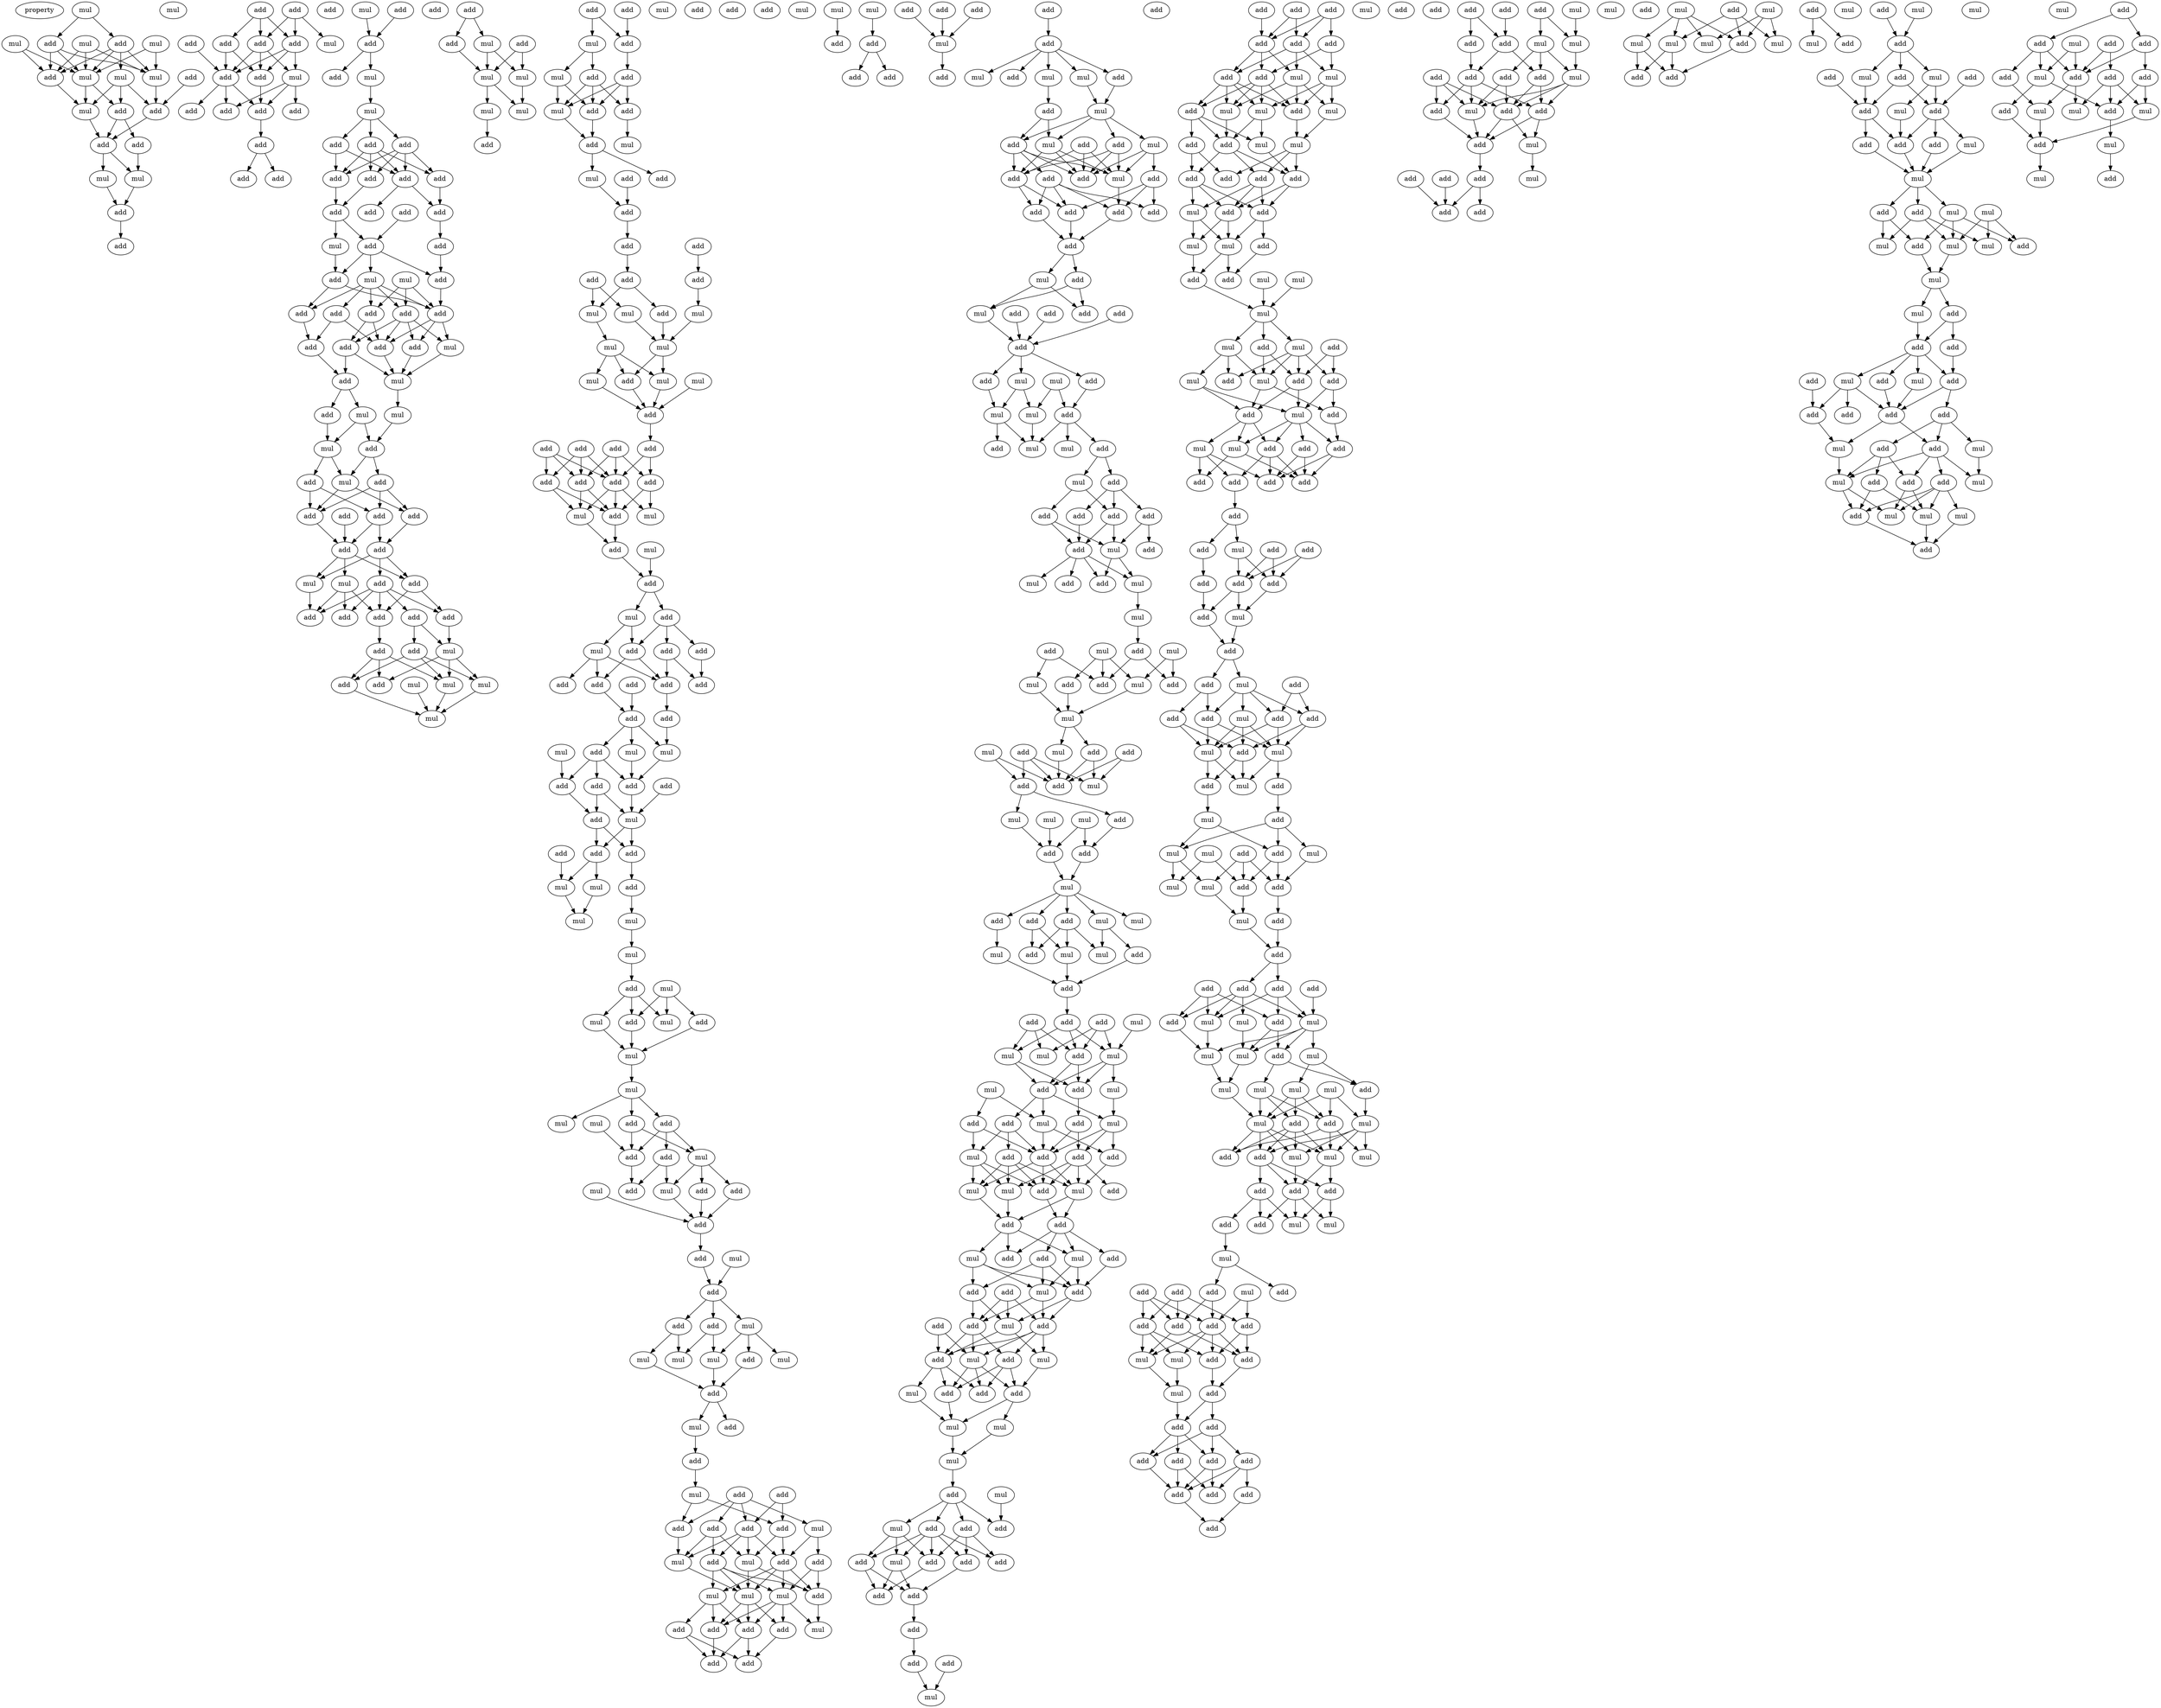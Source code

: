 digraph {
    node [fontcolor=black]
    property [mul=2,lf=1.5]
    0 [ label = mul ];
    1 [ label = mul ];
    2 [ label = add ];
    3 [ label = mul ];
    4 [ label = mul ];
    5 [ label = add ];
    6 [ label = mul ];
    7 [ label = add ];
    8 [ label = add ];
    9 [ label = mul ];
    10 [ label = mul ];
    11 [ label = mul ];
    12 [ label = add ];
    13 [ label = add ];
    14 [ label = add ];
    15 [ label = add ];
    16 [ label = mul ];
    17 [ label = mul ];
    18 [ label = add ];
    19 [ label = add ];
    20 [ label = mul ];
    21 [ label = add ];
    22 [ label = add ];
    23 [ label = add ];
    24 [ label = mul ];
    25 [ label = add ];
    26 [ label = add ];
    27 [ label = add ];
    28 [ label = mul ];
    29 [ label = add ];
    30 [ label = add ];
    31 [ label = add ];
    32 [ label = add ];
    33 [ label = add ];
    34 [ label = add ];
    35 [ label = add ];
    36 [ label = add ];
    37 [ label = mul ];
    38 [ label = add ];
    39 [ label = add ];
    40 [ label = add ];
    41 [ label = add ];
    42 [ label = add ];
    43 [ label = mul ];
    44 [ label = mul ];
    45 [ label = add ];
    46 [ label = add ];
    47 [ label = add ];
    48 [ label = add ];
    49 [ label = add ];
    50 [ label = add ];
    51 [ label = add ];
    52 [ label = add ];
    53 [ label = add ];
    54 [ label = add ];
    55 [ label = add ];
    56 [ label = mul ];
    57 [ label = add ];
    58 [ label = add ];
    59 [ label = mul ];
    60 [ label = add ];
    61 [ label = mul ];
    62 [ label = add ];
    63 [ label = add ];
    64 [ label = add ];
    65 [ label = add ];
    66 [ label = add ];
    67 [ label = add ];
    68 [ label = add ];
    69 [ label = add ];
    70 [ label = mul ];
    71 [ label = add ];
    72 [ label = add ];
    73 [ label = mul ];
    74 [ label = add ];
    75 [ label = mul ];
    76 [ label = add ];
    77 [ label = mul ];
    78 [ label = mul ];
    79 [ label = add ];
    80 [ label = mul ];
    81 [ label = add ];
    82 [ label = add ];
    83 [ label = add ];
    84 [ label = add ];
    85 [ label = add ];
    86 [ label = add ];
    87 [ label = add ];
    88 [ label = add ];
    89 [ label = add ];
    90 [ label = mul ];
    91 [ label = mul ];
    92 [ label = add ];
    93 [ label = add ];
    94 [ label = add ];
    95 [ label = add ];
    96 [ label = add ];
    97 [ label = add ];
    98 [ label = add ];
    99 [ label = add ];
    100 [ label = add ];
    101 [ label = mul ];
    102 [ label = mul ];
    103 [ label = mul ];
    104 [ label = mul ];
    105 [ label = add ];
    106 [ label = add ];
    107 [ label = add ];
    108 [ label = mul ];
    109 [ label = add ];
    110 [ label = add ];
    111 [ label = mul ];
    112 [ label = mul ];
    113 [ label = mul ];
    114 [ label = mul ];
    115 [ label = mul ];
    116 [ label = add ];
    117 [ label = add ];
    118 [ label = add ];
    119 [ label = mul ];
    120 [ label = add ];
    121 [ label = add ];
    122 [ label = mul ];
    123 [ label = add ];
    124 [ label = add ];
    125 [ label = add ];
    126 [ label = mul ];
    127 [ label = mul ];
    128 [ label = add ];
    129 [ label = mul ];
    130 [ label = add ];
    131 [ label = add ];
    132 [ label = add ];
    133 [ label = add ];
    134 [ label = add ];
    135 [ label = add ];
    136 [ label = add ];
    137 [ label = add ];
    138 [ label = mul ];
    139 [ label = mul ];
    140 [ label = add ];
    141 [ label = mul ];
    142 [ label = mul ];
    143 [ label = mul ];
    144 [ label = add ];
    145 [ label = mul ];
    146 [ label = mul ];
    147 [ label = mul ];
    148 [ label = add ];
    149 [ label = add ];
    150 [ label = add ];
    151 [ label = add ];
    152 [ label = add ];
    153 [ label = add ];
    154 [ label = add ];
    155 [ label = add ];
    156 [ label = add ];
    157 [ label = add ];
    158 [ label = mul ];
    159 [ label = mul ];
    160 [ label = add ];
    161 [ label = mul ];
    162 [ label = mul ];
    163 [ label = add ];
    164 [ label = mul ];
    165 [ label = add ];
    166 [ label = add ];
    167 [ label = mul ];
    168 [ label = add ];
    169 [ label = add ];
    170 [ label = add ];
    171 [ label = add ];
    172 [ label = add ];
    173 [ label = add ];
    174 [ label = add ];
    175 [ label = add ];
    176 [ label = add ];
    177 [ label = add ];
    178 [ label = mul ];
    179 [ label = mul ];
    180 [ label = mul ];
    181 [ label = add ];
    182 [ label = add ];
    183 [ label = add ];
    184 [ label = add ];
    185 [ label = add ];
    186 [ label = mul ];
    187 [ label = add ];
    188 [ label = add ];
    189 [ label = add ];
    190 [ label = add ];
    191 [ label = add ];
    192 [ label = mul ];
    193 [ label = mul ];
    194 [ label = mul ];
    195 [ label = mul ];
    196 [ label = mul ];
    197 [ label = add ];
    198 [ label = mul ];
    199 [ label = add ];
    200 [ label = mul ];
    201 [ label = add ];
    202 [ label = add ];
    203 [ label = mul ];
    204 [ label = mul ];
    205 [ label = mul ];
    206 [ label = mul ];
    207 [ label = mul ];
    208 [ label = add ];
    209 [ label = add ];
    210 [ label = mul ];
    211 [ label = add ];
    212 [ label = add ];
    213 [ label = add ];
    214 [ label = add ];
    215 [ label = mul ];
    216 [ label = add ];
    217 [ label = mul ];
    218 [ label = add ];
    219 [ label = add ];
    220 [ label = mul ];
    221 [ label = add ];
    222 [ label = add ];
    223 [ label = add ];
    224 [ label = add ];
    225 [ label = mul ];
    226 [ label = mul ];
    227 [ label = mul ];
    228 [ label = mul ];
    229 [ label = mul ];
    230 [ label = add ];
    231 [ label = add ];
    232 [ label = mul ];
    233 [ label = add ];
    234 [ label = add ];
    235 [ label = add ];
    236 [ label = mul ];
    237 [ label = add ];
    238 [ label = add ];
    239 [ label = add ];
    240 [ label = add ];
    241 [ label = mul ];
    242 [ label = add ];
    243 [ label = add ];
    244 [ label = add ];
    245 [ label = mul ];
    246 [ label = mul ];
    247 [ label = add ];
    248 [ label = add ];
    249 [ label = mul ];
    250 [ label = mul ];
    251 [ label = mul ];
    252 [ label = add ];
    253 [ label = mul ];
    254 [ label = add ];
    255 [ label = add ];
    256 [ label = add ];
    257 [ label = add ];
    258 [ label = add ];
    259 [ label = mul ];
    260 [ label = mul ];
    261 [ label = add ];
    262 [ label = mul ];
    263 [ label = add ];
    264 [ label = add ];
    265 [ label = add ];
    266 [ label = add ];
    267 [ label = add ];
    268 [ label = add ];
    269 [ label = mul ];
    270 [ label = add ];
    271 [ label = add ];
    272 [ label = add ];
    273 [ label = mul ];
    274 [ label = add ];
    275 [ label = mul ];
    276 [ label = mul ];
    277 [ label = add ];
    278 [ label = mul ];
    279 [ label = add ];
    280 [ label = add ];
    281 [ label = mul ];
    282 [ label = add ];
    283 [ label = add ];
    284 [ label = mul ];
    285 [ label = add ];
    286 [ label = add ];
    287 [ label = add ];
    288 [ label = add ];
    289 [ label = mul ];
    290 [ label = add ];
    291 [ label = add ];
    292 [ label = add ];
    293 [ label = add ];
    294 [ label = add ];
    295 [ label = add ];
    296 [ label = mul ];
    297 [ label = add ];
    298 [ label = mul ];
    299 [ label = add ];
    300 [ label = add ];
    301 [ label = add ];
    302 [ label = add ];
    303 [ label = add ];
    304 [ label = add ];
    305 [ label = mul ];
    306 [ label = mul ];
    307 [ label = mul ];
    308 [ label = add ];
    309 [ label = mul ];
    310 [ label = mul ];
    311 [ label = mul ];
    312 [ label = add ];
    313 [ label = add ];
    314 [ label = add ];
    315 [ label = mul ];
    316 [ label = add ];
    317 [ label = add ];
    318 [ label = add ];
    319 [ label = add ];
    320 [ label = add ];
    321 [ label = mul ];
    322 [ label = add ];
    323 [ label = mul ];
    324 [ label = mul ];
    325 [ label = add ];
    326 [ label = add ];
    327 [ label = add ];
    328 [ label = mul ];
    329 [ label = add ];
    330 [ label = add ];
    331 [ label = mul ];
    332 [ label = mul ];
    333 [ label = add ];
    334 [ label = mul ];
    335 [ label = mul ];
    336 [ label = add ];
    337 [ label = add ];
    338 [ label = mul ];
    339 [ label = mul ];
    340 [ label = mul ];
    341 [ label = add ];
    342 [ label = add ];
    343 [ label = add ];
    344 [ label = add ];
    345 [ label = add ];
    346 [ label = mul ];
    347 [ label = add ];
    348 [ label = mul ];
    349 [ label = mul ];
    350 [ label = mul ];
    351 [ label = add ];
    352 [ label = add ];
    353 [ label = mul ];
    354 [ label = add ];
    355 [ label = mul ];
    356 [ label = mul ];
    357 [ label = add ];
    358 [ label = add ];
    359 [ label = add ];
    360 [ label = mul ];
    361 [ label = mul ];
    362 [ label = mul ];
    363 [ label = add ];
    364 [ label = add ];
    365 [ label = add ];
    366 [ label = add ];
    367 [ label = mul ];
    368 [ label = add ];
    369 [ label = add ];
    370 [ label = mul ];
    371 [ label = mul ];
    372 [ label = mul ];
    373 [ label = mul ];
    374 [ label = mul ];
    375 [ label = add ];
    376 [ label = add ];
    377 [ label = add ];
    378 [ label = mul ];
    379 [ label = mul ];
    380 [ label = add ];
    381 [ label = add ];
    382 [ label = add ];
    383 [ label = add ];
    384 [ label = add ];
    385 [ label = add ];
    386 [ label = mul ];
    387 [ label = mul ];
    388 [ label = mul ];
    389 [ label = add ];
    390 [ label = mul ];
    391 [ label = add ];
    392 [ label = add ];
    393 [ label = add ];
    394 [ label = mul ];
    395 [ label = add ];
    396 [ label = add ];
    397 [ label = mul ];
    398 [ label = add ];
    399 [ label = add ];
    400 [ label = add ];
    401 [ label = mul ];
    402 [ label = add ];
    403 [ label = mul ];
    404 [ label = add ];
    405 [ label = add ];
    406 [ label = add ];
    407 [ label = add ];
    408 [ label = mul ];
    409 [ label = mul ];
    410 [ label = add ];
    411 [ label = add ];
    412 [ label = add ];
    413 [ label = mul ];
    414 [ label = add ];
    415 [ label = mul ];
    416 [ label = mul ];
    417 [ label = mul ];
    418 [ label = mul ];
    419 [ label = add ];
    420 [ label = add ];
    421 [ label = mul ];
    422 [ label = add ];
    423 [ label = add ];
    424 [ label = add ];
    425 [ label = mul ];
    426 [ label = add ];
    427 [ label = add ];
    428 [ label = add ];
    429 [ label = add ];
    430 [ label = add ];
    431 [ label = add ];
    432 [ label = add ];
    433 [ label = add ];
    434 [ label = add ];
    435 [ label = mul ];
    436 [ label = add ];
    437 [ label = add ];
    438 [ label = add ];
    439 [ label = add ];
    440 [ label = add ];
    441 [ label = mul ];
    442 [ label = add ];
    443 [ label = mul ];
    444 [ label = add ];
    445 [ label = add ];
    446 [ label = mul ];
    447 [ label = mul ];
    448 [ label = mul ];
    449 [ label = add ];
    450 [ label = add ];
    451 [ label = mul ];
    452 [ label = add ];
    453 [ label = mul ];
    454 [ label = add ];
    455 [ label = add ];
    456 [ label = add ];
    457 [ label = add ];
    458 [ label = mul ];
    459 [ label = add ];
    460 [ label = mul ];
    461 [ label = add ];
    462 [ label = mul ];
    463 [ label = add ];
    464 [ label = mul ];
    465 [ label = mul ];
    466 [ label = add ];
    467 [ label = add ];
    468 [ label = add ];
    469 [ label = mul ];
    470 [ label = mul ];
    471 [ label = mul ];
    472 [ label = add ];
    473 [ label = add ];
    474 [ label = mul ];
    475 [ label = add ];
    476 [ label = add ];
    477 [ label = mul ];
    478 [ label = add ];
    479 [ label = mul ];
    480 [ label = mul ];
    481 [ label = add ];
    482 [ label = add ];
    483 [ label = add ];
    484 [ label = add ];
    485 [ label = mul ];
    486 [ label = add ];
    487 [ label = mul ];
    488 [ label = add ];
    489 [ label = add ];
    490 [ label = add ];
    491 [ label = add ];
    492 [ label = add ];
    493 [ label = add ];
    494 [ label = add ];
    495 [ label = mul ];
    496 [ label = add ];
    497 [ label = add ];
    498 [ label = add ];
    499 [ label = add ];
    500 [ label = add ];
    501 [ label = mul ];
    502 [ label = add ];
    503 [ label = add ];
    504 [ label = add ];
    505 [ label = mul ];
    506 [ label = add ];
    507 [ label = add ];
    508 [ label = add ];
    509 [ label = add ];
    510 [ label = add ];
    511 [ label = mul ];
    512 [ label = mul ];
    513 [ label = mul ];
    514 [ label = add ];
    515 [ label = mul ];
    516 [ label = add ];
    517 [ label = add ];
    518 [ label = add ];
    519 [ label = mul ];
    520 [ label = mul ];
    521 [ label = add ];
    522 [ label = mul ];
    523 [ label = add ];
    524 [ label = mul ];
    525 [ label = mul ];
    526 [ label = mul ];
    527 [ label = add ];
    528 [ label = add ];
    529 [ label = mul ];
    530 [ label = add ];
    531 [ label = add ];
    532 [ label = add ];
    533 [ label = add ];
    534 [ label = add ];
    535 [ label = add ];
    536 [ label = mul ];
    537 [ label = add ];
    538 [ label = add ];
    539 [ label = mul ];
    540 [ label = mul ];
    541 [ label = add ];
    542 [ label = mul ];
    543 [ label = mul ];
    544 [ label = mul ];
    545 [ label = mul ];
    546 [ label = mul ];
    547 [ label = add ];
    548 [ label = mul ];
    549 [ label = mul ];
    550 [ label = add ];
    551 [ label = add ];
    552 [ label = mul ];
    553 [ label = mul ];
    554 [ label = mul ];
    555 [ label = add ];
    556 [ label = add ];
    557 [ label = mul ];
    558 [ label = mul ];
    559 [ label = add ];
    560 [ label = add ];
    561 [ label = add ];
    562 [ label = mul ];
    563 [ label = add ];
    564 [ label = mul ];
    565 [ label = add ];
    566 [ label = mul ];
    567 [ label = add ];
    568 [ label = add ];
    569 [ label = add ];
    570 [ label = add ];
    571 [ label = mul ];
    572 [ label = add ];
    573 [ label = add ];
    574 [ label = add ];
    575 [ label = add ];
    576 [ label = add ];
    577 [ label = add ];
    578 [ label = mul ];
    579 [ label = mul ];
    580 [ label = add ];
    581 [ label = mul ];
    582 [ label = add ];
    583 [ label = add ];
    584 [ label = add ];
    585 [ label = add ];
    586 [ label = add ];
    587 [ label = add ];
    588 [ label = add ];
    589 [ label = add ];
    590 [ label = add ];
    591 [ label = add ];
    592 [ label = add ];
    593 [ label = mul ];
    594 [ label = add ];
    595 [ label = add ];
    596 [ label = mul ];
    597 [ label = mul ];
    598 [ label = mul ];
    599 [ label = add ];
    600 [ label = add ];
    601 [ label = add ];
    602 [ label = add ];
    603 [ label = mul ];
    604 [ label = add ];
    605 [ label = add ];
    606 [ label = add ];
    607 [ label = mul ];
    608 [ label = add ];
    609 [ label = add ];
    610 [ label = add ];
    611 [ label = mul ];
    612 [ label = mul ];
    613 [ label = add ];
    614 [ label = add ];
    615 [ label = add ];
    616 [ label = add ];
    617 [ label = add ];
    618 [ label = add ];
    619 [ label = mul ];
    620 [ label = mul ];
    621 [ label = add ];
    622 [ label = mul ];
    623 [ label = add ];
    624 [ label = mul ];
    625 [ label = mul ];
    626 [ label = mul ];
    627 [ label = add ];
    628 [ label = add ];
    629 [ label = add ];
    630 [ label = mul ];
    631 [ label = add ];
    632 [ label = mul ];
    633 [ label = add ];
    634 [ label = mul ];
    635 [ label = add ];
    636 [ label = mul ];
    637 [ label = mul ];
    638 [ label = add ];
    639 [ label = add ];
    640 [ label = add ];
    641 [ label = add ];
    642 [ label = mul ];
    643 [ label = add ];
    644 [ label = add ];
    645 [ label = add ];
    646 [ label = add ];
    647 [ label = mul ];
    648 [ label = mul ];
    649 [ label = mul ];
    650 [ label = add ];
    651 [ label = mul ];
    652 [ label = add ];
    653 [ label = mul ];
    654 [ label = add ];
    655 [ label = mul ];
    656 [ label = mul ];
    657 [ label = add ];
    658 [ label = mul ];
    659 [ label = mul ];
    660 [ label = add ];
    661 [ label = add ];
    662 [ label = add ];
    663 [ label = add ];
    664 [ label = mul ];
    665 [ label = add ];
    666 [ label = add ];
    667 [ label = mul ];
    668 [ label = add ];
    669 [ label = add ];
    670 [ label = add ];
    671 [ label = add ];
    672 [ label = mul ];
    673 [ label = add ];
    674 [ label = mul ];
    675 [ label = add ];
    676 [ label = mul ];
    677 [ label = add ];
    678 [ label = add ];
    679 [ label = mul ];
    680 [ label = add ];
    681 [ label = mul ];
    682 [ label = add ];
    683 [ label = mul ];
    684 [ label = mul ];
    685 [ label = add ];
    686 [ label = mul ];
    687 [ label = mul ];
    688 [ label = add ];
    689 [ label = mul ];
    690 [ label = add ];
    691 [ label = add ];
    692 [ label = add ];
    693 [ label = add ];
    694 [ label = add ];
    695 [ label = add ];
    696 [ label = add ];
    697 [ label = mul ];
    698 [ label = mul ];
    699 [ label = add ];
    700 [ label = mul ];
    701 [ label = mul ];
    702 [ label = add ];
    703 [ label = mul ];
    704 [ label = add ];
    705 [ label = mul ];
    706 [ label = add ];
    0 -> 2 [ name = 0 ];
    0 -> 5 [ name = 1 ];
    1 -> 8 [ name = 2 ];
    1 -> 10 [ name = 3 ];
    2 -> 6 [ name = 4 ];
    2 -> 8 [ name = 5 ];
    2 -> 9 [ name = 6 ];
    2 -> 10 [ name = 7 ];
    3 -> 6 [ name = 8 ];
    3 -> 8 [ name = 9 ];
    3 -> 10 [ name = 10 ];
    4 -> 6 [ name = 11 ];
    4 -> 10 [ name = 12 ];
    5 -> 6 [ name = 13 ];
    5 -> 8 [ name = 14 ];
    5 -> 10 [ name = 15 ];
    6 -> 12 [ name = 16 ];
    7 -> 12 [ name = 17 ];
    8 -> 11 [ name = 18 ];
    9 -> 11 [ name = 19 ];
    9 -> 12 [ name = 20 ];
    9 -> 13 [ name = 21 ];
    10 -> 11 [ name = 22 ];
    10 -> 13 [ name = 23 ];
    11 -> 15 [ name = 24 ];
    12 -> 15 [ name = 25 ];
    13 -> 14 [ name = 26 ];
    13 -> 15 [ name = 27 ];
    14 -> 17 [ name = 28 ];
    15 -> 16 [ name = 29 ];
    15 -> 17 [ name = 30 ];
    16 -> 18 [ name = 31 ];
    17 -> 18 [ name = 32 ];
    18 -> 19 [ name = 33 ];
    21 -> 25 [ name = 34 ];
    21 -> 26 [ name = 35 ];
    21 -> 27 [ name = 36 ];
    22 -> 24 [ name = 37 ];
    22 -> 25 [ name = 38 ];
    22 -> 27 [ name = 39 ];
    23 -> 29 [ name = 40 ];
    25 -> 28 [ name = 41 ];
    25 -> 29 [ name = 42 ];
    25 -> 30 [ name = 43 ];
    26 -> 29 [ name = 44 ];
    26 -> 30 [ name = 45 ];
    27 -> 28 [ name = 46 ];
    27 -> 29 [ name = 47 ];
    27 -> 30 [ name = 48 ];
    28 -> 31 [ name = 49 ];
    28 -> 32 [ name = 50 ];
    28 -> 33 [ name = 51 ];
    29 -> 31 [ name = 52 ];
    29 -> 33 [ name = 53 ];
    29 -> 35 [ name = 54 ];
    30 -> 33 [ name = 55 ];
    33 -> 36 [ name = 56 ];
    36 -> 38 [ name = 57 ];
    36 -> 40 [ name = 58 ];
    37 -> 41 [ name = 59 ];
    39 -> 41 [ name = 60 ];
    41 -> 42 [ name = 61 ];
    41 -> 43 [ name = 62 ];
    43 -> 44 [ name = 63 ];
    44 -> 45 [ name = 64 ];
    44 -> 46 [ name = 65 ];
    44 -> 47 [ name = 66 ];
    45 -> 48 [ name = 67 ];
    45 -> 50 [ name = 68 ];
    46 -> 48 [ name = 69 ];
    46 -> 49 [ name = 70 ];
    46 -> 50 [ name = 71 ];
    46 -> 51 [ name = 72 ];
    47 -> 48 [ name = 73 ];
    47 -> 49 [ name = 74 ];
    47 -> 50 [ name = 75 ];
    47 -> 51 [ name = 76 ];
    48 -> 53 [ name = 77 ];
    49 -> 54 [ name = 78 ];
    50 -> 54 [ name = 79 ];
    50 -> 55 [ name = 80 ];
    51 -> 53 [ name = 81 ];
    52 -> 58 [ name = 82 ];
    53 -> 56 [ name = 83 ];
    53 -> 58 [ name = 84 ];
    54 -> 57 [ name = 85 ];
    56 -> 62 [ name = 86 ];
    57 -> 60 [ name = 87 ];
    58 -> 60 [ name = 88 ];
    58 -> 61 [ name = 89 ];
    58 -> 62 [ name = 90 ];
    59 -> 63 [ name = 91 ];
    59 -> 65 [ name = 92 ];
    59 -> 66 [ name = 93 ];
    60 -> 65 [ name = 94 ];
    61 -> 63 [ name = 95 ];
    61 -> 64 [ name = 96 ];
    61 -> 65 [ name = 97 ];
    61 -> 66 [ name = 98 ];
    61 -> 67 [ name = 99 ];
    62 -> 64 [ name = 100 ];
    62 -> 65 [ name = 101 ];
    63 -> 68 [ name = 102 ];
    63 -> 70 [ name = 103 ];
    63 -> 71 [ name = 104 ];
    63 -> 72 [ name = 105 ];
    64 -> 69 [ name = 106 ];
    65 -> 68 [ name = 107 ];
    65 -> 70 [ name = 108 ];
    65 -> 71 [ name = 109 ];
    66 -> 71 [ name = 110 ];
    66 -> 72 [ name = 111 ];
    67 -> 69 [ name = 112 ];
    67 -> 71 [ name = 113 ];
    68 -> 73 [ name = 114 ];
    69 -> 74 [ name = 115 ];
    70 -> 73 [ name = 116 ];
    71 -> 73 [ name = 117 ];
    72 -> 73 [ name = 118 ];
    72 -> 74 [ name = 119 ];
    73 -> 77 [ name = 120 ];
    74 -> 75 [ name = 121 ];
    74 -> 76 [ name = 122 ];
    75 -> 78 [ name = 123 ];
    75 -> 79 [ name = 124 ];
    76 -> 78 [ name = 125 ];
    77 -> 79 [ name = 126 ];
    78 -> 80 [ name = 127 ];
    78 -> 81 [ name = 128 ];
    79 -> 80 [ name = 129 ];
    79 -> 82 [ name = 130 ];
    80 -> 83 [ name = 131 ];
    80 -> 87 [ name = 132 ];
    81 -> 86 [ name = 133 ];
    81 -> 87 [ name = 134 ];
    82 -> 83 [ name = 135 ];
    82 -> 86 [ name = 136 ];
    82 -> 87 [ name = 137 ];
    83 -> 89 [ name = 138 ];
    84 -> 88 [ name = 139 ];
    86 -> 88 [ name = 140 ];
    86 -> 89 [ name = 141 ];
    87 -> 88 [ name = 142 ];
    88 -> 90 [ name = 143 ];
    88 -> 91 [ name = 144 ];
    88 -> 93 [ name = 145 ];
    89 -> 91 [ name = 146 ];
    89 -> 92 [ name = 147 ];
    89 -> 93 [ name = 148 ];
    90 -> 94 [ name = 149 ];
    90 -> 95 [ name = 150 ];
    90 -> 98 [ name = 151 ];
    91 -> 95 [ name = 152 ];
    92 -> 94 [ name = 153 ];
    92 -> 95 [ name = 154 ];
    92 -> 96 [ name = 155 ];
    92 -> 97 [ name = 156 ];
    92 -> 98 [ name = 157 ];
    93 -> 94 [ name = 158 ];
    93 -> 96 [ name = 159 ];
    94 -> 100 [ name = 160 ];
    96 -> 101 [ name = 161 ];
    97 -> 99 [ name = 162 ];
    97 -> 101 [ name = 163 ];
    99 -> 103 [ name = 164 ];
    99 -> 104 [ name = 165 ];
    99 -> 106 [ name = 166 ];
    100 -> 104 [ name = 167 ];
    100 -> 105 [ name = 168 ];
    100 -> 106 [ name = 169 ];
    101 -> 103 [ name = 170 ];
    101 -> 104 [ name = 171 ];
    101 -> 105 [ name = 172 ];
    102 -> 108 [ name = 173 ];
    103 -> 108 [ name = 174 ];
    104 -> 108 [ name = 175 ];
    106 -> 108 [ name = 176 ];
    107 -> 110 [ name = 177 ];
    107 -> 111 [ name = 178 ];
    109 -> 112 [ name = 179 ];
    109 -> 113 [ name = 180 ];
    110 -> 112 [ name = 181 ];
    111 -> 112 [ name = 182 ];
    111 -> 113 [ name = 183 ];
    112 -> 114 [ name = 184 ];
    112 -> 115 [ name = 185 ];
    113 -> 115 [ name = 186 ];
    114 -> 116 [ name = 187 ];
    117 -> 120 [ name = 188 ];
    118 -> 119 [ name = 189 ];
    118 -> 120 [ name = 190 ];
    119 -> 121 [ name = 191 ];
    119 -> 122 [ name = 192 ];
    120 -> 123 [ name = 193 ];
    121 -> 124 [ name = 194 ];
    121 -> 125 [ name = 195 ];
    121 -> 126 [ name = 196 ];
    122 -> 124 [ name = 197 ];
    122 -> 126 [ name = 198 ];
    123 -> 124 [ name = 199 ];
    123 -> 125 [ name = 200 ];
    123 -> 126 [ name = 201 ];
    124 -> 128 [ name = 202 ];
    125 -> 127 [ name = 203 ];
    126 -> 128 [ name = 204 ];
    128 -> 129 [ name = 205 ];
    128 -> 131 [ name = 206 ];
    129 -> 132 [ name = 207 ];
    130 -> 132 [ name = 208 ];
    132 -> 134 [ name = 209 ];
    133 -> 136 [ name = 210 ];
    134 -> 137 [ name = 211 ];
    135 -> 138 [ name = 212 ];
    135 -> 141 [ name = 213 ];
    136 -> 139 [ name = 214 ];
    137 -> 138 [ name = 215 ];
    137 -> 140 [ name = 216 ];
    138 -> 142 [ name = 217 ];
    139 -> 143 [ name = 218 ];
    140 -> 143 [ name = 219 ];
    141 -> 143 [ name = 220 ];
    142 -> 144 [ name = 221 ];
    142 -> 145 [ name = 222 ];
    142 -> 146 [ name = 223 ];
    143 -> 144 [ name = 224 ];
    143 -> 145 [ name = 225 ];
    144 -> 148 [ name = 226 ];
    145 -> 148 [ name = 227 ];
    146 -> 148 [ name = 228 ];
    147 -> 148 [ name = 229 ];
    148 -> 152 [ name = 230 ];
    149 -> 153 [ name = 231 ];
    149 -> 155 [ name = 232 ];
    149 -> 156 [ name = 233 ];
    150 -> 153 [ name = 234 ];
    150 -> 155 [ name = 235 ];
    150 -> 156 [ name = 236 ];
    151 -> 153 [ name = 237 ];
    151 -> 154 [ name = 238 ];
    151 -> 156 [ name = 239 ];
    152 -> 153 [ name = 240 ];
    152 -> 154 [ name = 241 ];
    153 -> 157 [ name = 242 ];
    153 -> 158 [ name = 243 ];
    153 -> 159 [ name = 244 ];
    154 -> 157 [ name = 245 ];
    154 -> 159 [ name = 246 ];
    155 -> 157 [ name = 247 ];
    155 -> 158 [ name = 248 ];
    156 -> 157 [ name = 249 ];
    156 -> 158 [ name = 250 ];
    157 -> 160 [ name = 251 ];
    158 -> 160 [ name = 252 ];
    160 -> 163 [ name = 253 ];
    161 -> 163 [ name = 254 ];
    163 -> 164 [ name = 255 ];
    163 -> 165 [ name = 256 ];
    164 -> 167 [ name = 257 ];
    164 -> 168 [ name = 258 ];
    165 -> 166 [ name = 259 ];
    165 -> 168 [ name = 260 ];
    165 -> 169 [ name = 261 ];
    166 -> 171 [ name = 262 ];
    167 -> 170 [ name = 263 ];
    167 -> 173 [ name = 264 ];
    167 -> 174 [ name = 265 ];
    168 -> 170 [ name = 266 ];
    168 -> 173 [ name = 267 ];
    169 -> 170 [ name = 268 ];
    169 -> 171 [ name = 269 ];
    170 -> 175 [ name = 270 ];
    172 -> 176 [ name = 271 ];
    173 -> 176 [ name = 272 ];
    175 -> 180 [ name = 273 ];
    176 -> 177 [ name = 274 ];
    176 -> 179 [ name = 275 ];
    176 -> 180 [ name = 276 ];
    177 -> 181 [ name = 277 ];
    177 -> 182 [ name = 278 ];
    177 -> 183 [ name = 279 ];
    178 -> 182 [ name = 280 ];
    179 -> 183 [ name = 281 ];
    180 -> 183 [ name = 282 ];
    181 -> 185 [ name = 283 ];
    181 -> 186 [ name = 284 ];
    182 -> 185 [ name = 285 ];
    183 -> 186 [ name = 286 ];
    184 -> 186 [ name = 287 ];
    185 -> 188 [ name = 288 ];
    185 -> 190 [ name = 289 ];
    186 -> 188 [ name = 290 ];
    186 -> 190 [ name = 291 ];
    187 -> 192 [ name = 292 ];
    188 -> 191 [ name = 293 ];
    190 -> 192 [ name = 294 ];
    190 -> 193 [ name = 295 ];
    191 -> 194 [ name = 296 ];
    192 -> 195 [ name = 297 ];
    193 -> 195 [ name = 298 ];
    194 -> 196 [ name = 299 ];
    196 -> 197 [ name = 300 ];
    197 -> 200 [ name = 301 ];
    197 -> 201 [ name = 302 ];
    197 -> 203 [ name = 303 ];
    198 -> 199 [ name = 304 ];
    198 -> 200 [ name = 305 ];
    198 -> 201 [ name = 306 ];
    199 -> 204 [ name = 307 ];
    201 -> 204 [ name = 308 ];
    203 -> 204 [ name = 309 ];
    204 -> 205 [ name = 310 ];
    205 -> 206 [ name = 311 ];
    205 -> 208 [ name = 312 ];
    205 -> 209 [ name = 313 ];
    207 -> 211 [ name = 314 ];
    208 -> 210 [ name = 315 ];
    208 -> 211 [ name = 316 ];
    209 -> 210 [ name = 317 ];
    209 -> 211 [ name = 318 ];
    209 -> 212 [ name = 319 ];
    210 -> 213 [ name = 320 ];
    210 -> 215 [ name = 321 ];
    210 -> 216 [ name = 322 ];
    211 -> 214 [ name = 323 ];
    212 -> 214 [ name = 324 ];
    212 -> 215 [ name = 325 ];
    213 -> 218 [ name = 326 ];
    215 -> 218 [ name = 327 ];
    216 -> 218 [ name = 328 ];
    217 -> 218 [ name = 329 ];
    218 -> 219 [ name = 330 ];
    219 -> 222 [ name = 331 ];
    220 -> 222 [ name = 332 ];
    222 -> 223 [ name = 333 ];
    222 -> 224 [ name = 334 ];
    222 -> 225 [ name = 335 ];
    223 -> 227 [ name = 336 ];
    223 -> 229 [ name = 337 ];
    224 -> 228 [ name = 338 ];
    224 -> 229 [ name = 339 ];
    225 -> 226 [ name = 340 ];
    225 -> 227 [ name = 341 ];
    225 -> 230 [ name = 342 ];
    227 -> 231 [ name = 343 ];
    228 -> 231 [ name = 344 ];
    230 -> 231 [ name = 345 ];
    231 -> 232 [ name = 346 ];
    231 -> 233 [ name = 347 ];
    232 -> 234 [ name = 348 ];
    234 -> 236 [ name = 349 ];
    235 -> 238 [ name = 350 ];
    235 -> 239 [ name = 351 ];
    235 -> 240 [ name = 352 ];
    235 -> 241 [ name = 353 ];
    236 -> 240 [ name = 354 ];
    236 -> 242 [ name = 355 ];
    237 -> 238 [ name = 356 ];
    237 -> 242 [ name = 357 ];
    238 -> 243 [ name = 358 ];
    238 -> 245 [ name = 359 ];
    238 -> 246 [ name = 360 ];
    238 -> 247 [ name = 361 ];
    239 -> 243 [ name = 362 ];
    239 -> 245 [ name = 363 ];
    239 -> 246 [ name = 364 ];
    240 -> 246 [ name = 365 ];
    241 -> 244 [ name = 366 ];
    241 -> 247 [ name = 367 ];
    242 -> 245 [ name = 368 ];
    242 -> 247 [ name = 369 ];
    243 -> 248 [ name = 370 ];
    243 -> 249 [ name = 371 ];
    243 -> 250 [ name = 372 ];
    243 -> 251 [ name = 373 ];
    244 -> 248 [ name = 374 ];
    244 -> 250 [ name = 375 ];
    245 -> 248 [ name = 376 ];
    245 -> 251 [ name = 377 ];
    246 -> 251 [ name = 378 ];
    247 -> 248 [ name = 379 ];
    247 -> 249 [ name = 380 ];
    247 -> 250 [ name = 381 ];
    247 -> 251 [ name = 382 ];
    248 -> 253 [ name = 383 ];
    249 -> 252 [ name = 384 ];
    249 -> 254 [ name = 385 ];
    249 -> 256 [ name = 386 ];
    250 -> 252 [ name = 387 ];
    250 -> 253 [ name = 388 ];
    250 -> 255 [ name = 389 ];
    250 -> 256 [ name = 390 ];
    251 -> 252 [ name = 391 ];
    251 -> 255 [ name = 392 ];
    251 -> 256 [ name = 393 ];
    252 -> 257 [ name = 394 ];
    252 -> 258 [ name = 395 ];
    254 -> 257 [ name = 396 ];
    254 -> 258 [ name = 397 ];
    255 -> 257 [ name = 398 ];
    256 -> 258 [ name = 399 ];
    260 -> 261 [ name = 400 ];
    262 -> 263 [ name = 401 ];
    263 -> 264 [ name = 402 ];
    263 -> 265 [ name = 403 ];
    266 -> 269 [ name = 404 ];
    267 -> 269 [ name = 405 ];
    268 -> 269 [ name = 406 ];
    269 -> 270 [ name = 407 ];
    271 -> 272 [ name = 408 ];
    272 -> 273 [ name = 409 ];
    272 -> 274 [ name = 410 ];
    272 -> 275 [ name = 411 ];
    272 -> 276 [ name = 412 ];
    272 -> 277 [ name = 413 ];
    275 -> 279 [ name = 414 ];
    276 -> 278 [ name = 415 ];
    277 -> 278 [ name = 416 ];
    278 -> 280 [ name = 417 ];
    278 -> 281 [ name = 418 ];
    278 -> 283 [ name = 419 ];
    278 -> 284 [ name = 420 ];
    279 -> 283 [ name = 421 ];
    279 -> 284 [ name = 422 ];
    280 -> 285 [ name = 423 ];
    280 -> 287 [ name = 424 ];
    280 -> 289 [ name = 425 ];
    281 -> 285 [ name = 426 ];
    281 -> 286 [ name = 427 ];
    281 -> 289 [ name = 428 ];
    282 -> 285 [ name = 429 ];
    282 -> 287 [ name = 430 ];
    282 -> 289 [ name = 431 ];
    283 -> 285 [ name = 432 ];
    283 -> 287 [ name = 433 ];
    283 -> 288 [ name = 434 ];
    283 -> 289 [ name = 435 ];
    284 -> 285 [ name = 436 ];
    284 -> 287 [ name = 437 ];
    284 -> 289 [ name = 438 ];
    286 -> 290 [ name = 439 ];
    286 -> 292 [ name = 440 ];
    286 -> 293 [ name = 441 ];
    287 -> 291 [ name = 442 ];
    287 -> 292 [ name = 443 ];
    288 -> 290 [ name = 444 ];
    288 -> 291 [ name = 445 ];
    288 -> 292 [ name = 446 ];
    288 -> 293 [ name = 447 ];
    289 -> 290 [ name = 448 ];
    290 -> 294 [ name = 449 ];
    291 -> 294 [ name = 450 ];
    292 -> 294 [ name = 451 ];
    294 -> 295 [ name = 452 ];
    294 -> 296 [ name = 453 ];
    295 -> 298 [ name = 454 ];
    295 -> 301 [ name = 455 ];
    296 -> 298 [ name = 456 ];
    296 -> 301 [ name = 457 ];
    297 -> 302 [ name = 458 ];
    298 -> 302 [ name = 459 ];
    299 -> 302 [ name = 460 ];
    300 -> 302 [ name = 461 ];
    302 -> 303 [ name = 462 ];
    302 -> 304 [ name = 463 ];
    302 -> 305 [ name = 464 ];
    303 -> 307 [ name = 465 ];
    304 -> 308 [ name = 466 ];
    305 -> 307 [ name = 467 ];
    305 -> 309 [ name = 468 ];
    306 -> 308 [ name = 469 ];
    306 -> 309 [ name = 470 ];
    307 -> 310 [ name = 471 ];
    307 -> 313 [ name = 472 ];
    308 -> 310 [ name = 473 ];
    308 -> 311 [ name = 474 ];
    308 -> 312 [ name = 475 ];
    309 -> 310 [ name = 476 ];
    312 -> 314 [ name = 477 ];
    312 -> 315 [ name = 478 ];
    314 -> 316 [ name = 479 ];
    314 -> 317 [ name = 480 ];
    314 -> 319 [ name = 481 ];
    315 -> 317 [ name = 482 ];
    315 -> 318 [ name = 483 ];
    316 -> 322 [ name = 484 ];
    317 -> 321 [ name = 485 ];
    317 -> 322 [ name = 486 ];
    318 -> 321 [ name = 487 ];
    318 -> 322 [ name = 488 ];
    319 -> 320 [ name = 489 ];
    319 -> 321 [ name = 490 ];
    321 -> 324 [ name = 491 ];
    321 -> 326 [ name = 492 ];
    322 -> 323 [ name = 493 ];
    322 -> 324 [ name = 494 ];
    322 -> 326 [ name = 495 ];
    322 -> 327 [ name = 496 ];
    324 -> 328 [ name = 497 ];
    328 -> 329 [ name = 498 ];
    329 -> 333 [ name = 499 ];
    329 -> 336 [ name = 500 ];
    330 -> 333 [ name = 501 ];
    330 -> 334 [ name = 502 ];
    331 -> 335 [ name = 503 ];
    331 -> 336 [ name = 504 ];
    332 -> 333 [ name = 505 ];
    332 -> 335 [ name = 506 ];
    332 -> 337 [ name = 507 ];
    334 -> 338 [ name = 508 ];
    335 -> 338 [ name = 509 ];
    337 -> 338 [ name = 510 ];
    338 -> 339 [ name = 511 ];
    338 -> 343 [ name = 512 ];
    339 -> 345 [ name = 513 ];
    340 -> 344 [ name = 514 ];
    340 -> 345 [ name = 515 ];
    341 -> 345 [ name = 516 ];
    341 -> 346 [ name = 517 ];
    342 -> 344 [ name = 518 ];
    342 -> 345 [ name = 519 ];
    342 -> 346 [ name = 520 ];
    343 -> 345 [ name = 521 ];
    343 -> 346 [ name = 522 ];
    344 -> 347 [ name = 523 ];
    344 -> 348 [ name = 524 ];
    347 -> 352 [ name = 525 ];
    348 -> 351 [ name = 526 ];
    349 -> 351 [ name = 527 ];
    350 -> 351 [ name = 528 ];
    350 -> 352 [ name = 529 ];
    351 -> 353 [ name = 530 ];
    352 -> 353 [ name = 531 ];
    353 -> 354 [ name = 532 ];
    353 -> 355 [ name = 533 ];
    353 -> 356 [ name = 534 ];
    353 -> 357 [ name = 535 ];
    353 -> 358 [ name = 536 ];
    354 -> 360 [ name = 537 ];
    354 -> 361 [ name = 538 ];
    354 -> 363 [ name = 539 ];
    355 -> 359 [ name = 540 ];
    355 -> 360 [ name = 541 ];
    357 -> 361 [ name = 542 ];
    357 -> 363 [ name = 543 ];
    358 -> 362 [ name = 544 ];
    359 -> 364 [ name = 545 ];
    361 -> 364 [ name = 546 ];
    362 -> 364 [ name = 547 ];
    364 -> 365 [ name = 548 ];
    365 -> 369 [ name = 549 ];
    365 -> 370 [ name = 550 ];
    365 -> 371 [ name = 551 ];
    366 -> 369 [ name = 552 ];
    366 -> 370 [ name = 553 ];
    366 -> 372 [ name = 554 ];
    367 -> 371 [ name = 555 ];
    368 -> 369 [ name = 556 ];
    368 -> 371 [ name = 557 ];
    368 -> 372 [ name = 558 ];
    369 -> 375 [ name = 559 ];
    369 -> 376 [ name = 560 ];
    370 -> 375 [ name = 561 ];
    370 -> 376 [ name = 562 ];
    371 -> 374 [ name = 563 ];
    371 -> 375 [ name = 564 ];
    371 -> 376 [ name = 565 ];
    373 -> 377 [ name = 566 ];
    373 -> 378 [ name = 567 ];
    374 -> 379 [ name = 568 ];
    375 -> 378 [ name = 569 ];
    375 -> 379 [ name = 570 ];
    375 -> 381 [ name = 571 ];
    376 -> 380 [ name = 572 ];
    377 -> 384 [ name = 573 ];
    377 -> 386 [ name = 574 ];
    378 -> 384 [ name = 575 ];
    378 -> 385 [ name = 576 ];
    379 -> 383 [ name = 577 ];
    379 -> 384 [ name = 578 ];
    379 -> 385 [ name = 579 ];
    380 -> 383 [ name = 580 ];
    380 -> 384 [ name = 581 ];
    381 -> 382 [ name = 582 ];
    381 -> 384 [ name = 583 ];
    381 -> 386 [ name = 584 ];
    382 -> 387 [ name = 585 ];
    382 -> 388 [ name = 586 ];
    382 -> 389 [ name = 587 ];
    382 -> 390 [ name = 588 ];
    383 -> 388 [ name = 589 ];
    383 -> 389 [ name = 590 ];
    383 -> 390 [ name = 591 ];
    383 -> 391 [ name = 592 ];
    384 -> 387 [ name = 593 ];
    384 -> 388 [ name = 594 ];
    384 -> 389 [ name = 595 ];
    385 -> 388 [ name = 596 ];
    386 -> 387 [ name = 597 ];
    386 -> 389 [ name = 598 ];
    386 -> 390 [ name = 599 ];
    387 -> 392 [ name = 600 ];
    388 -> 392 [ name = 601 ];
    388 -> 393 [ name = 602 ];
    389 -> 393 [ name = 603 ];
    390 -> 392 [ name = 604 ];
    392 -> 394 [ name = 605 ];
    392 -> 397 [ name = 606 ];
    392 -> 398 [ name = 607 ];
    393 -> 394 [ name = 608 ];
    393 -> 395 [ name = 609 ];
    393 -> 396 [ name = 610 ];
    393 -> 398 [ name = 611 ];
    394 -> 400 [ name = 612 ];
    394 -> 401 [ name = 613 ];
    395 -> 399 [ name = 614 ];
    395 -> 400 [ name = 615 ];
    395 -> 401 [ name = 616 ];
    396 -> 400 [ name = 617 ];
    397 -> 399 [ name = 618 ];
    397 -> 400 [ name = 619 ];
    397 -> 401 [ name = 620 ];
    399 -> 403 [ name = 621 ];
    399 -> 404 [ name = 622 ];
    400 -> 403 [ name = 623 ];
    400 -> 405 [ name = 624 ];
    401 -> 404 [ name = 625 ];
    401 -> 405 [ name = 626 ];
    402 -> 403 [ name = 627 ];
    402 -> 404 [ name = 628 ];
    402 -> 405 [ name = 629 ];
    403 -> 407 [ name = 630 ];
    403 -> 409 [ name = 631 ];
    404 -> 407 [ name = 632 ];
    404 -> 408 [ name = 633 ];
    404 -> 410 [ name = 634 ];
    405 -> 407 [ name = 635 ];
    405 -> 408 [ name = 636 ];
    405 -> 409 [ name = 637 ];
    405 -> 410 [ name = 638 ];
    406 -> 407 [ name = 639 ];
    406 -> 408 [ name = 640 ];
    407 -> 411 [ name = 641 ];
    407 -> 412 [ name = 642 ];
    407 -> 413 [ name = 643 ];
    408 -> 411 [ name = 644 ];
    408 -> 412 [ name = 645 ];
    408 -> 414 [ name = 646 ];
    409 -> 414 [ name = 647 ];
    410 -> 411 [ name = 648 ];
    410 -> 412 [ name = 649 ];
    410 -> 414 [ name = 650 ];
    411 -> 416 [ name = 651 ];
    413 -> 416 [ name = 652 ];
    414 -> 415 [ name = 653 ];
    414 -> 416 [ name = 654 ];
    415 -> 417 [ name = 655 ];
    416 -> 417 [ name = 656 ];
    417 -> 419 [ name = 657 ];
    418 -> 423 [ name = 658 ];
    419 -> 420 [ name = 659 ];
    419 -> 421 [ name = 660 ];
    419 -> 422 [ name = 661 ];
    419 -> 423 [ name = 662 ];
    420 -> 424 [ name = 663 ];
    420 -> 425 [ name = 664 ];
    420 -> 426 [ name = 665 ];
    420 -> 427 [ name = 666 ];
    420 -> 428 [ name = 667 ];
    421 -> 425 [ name = 668 ];
    421 -> 426 [ name = 669 ];
    421 -> 427 [ name = 670 ];
    422 -> 424 [ name = 671 ];
    422 -> 427 [ name = 672 ];
    422 -> 428 [ name = 673 ];
    425 -> 429 [ name = 674 ];
    425 -> 430 [ name = 675 ];
    426 -> 429 [ name = 676 ];
    426 -> 430 [ name = 677 ];
    427 -> 429 [ name = 678 ];
    428 -> 430 [ name = 679 ];
    430 -> 431 [ name = 680 ];
    431 -> 432 [ name = 681 ];
    432 -> 435 [ name = 682 ];
    433 -> 435 [ name = 683 ];
    434 -> 438 [ name = 684 ];
    434 -> 439 [ name = 685 ];
    434 -> 440 [ name = 686 ];
    436 -> 438 [ name = 687 ];
    436 -> 439 [ name = 688 ];
    437 -> 438 [ name = 689 ];
    438 -> 442 [ name = 690 ];
    438 -> 443 [ name = 691 ];
    438 -> 444 [ name = 692 ];
    439 -> 441 [ name = 693 ];
    439 -> 442 [ name = 694 ];
    439 -> 443 [ name = 695 ];
    440 -> 441 [ name = 696 ];
    440 -> 444 [ name = 697 ];
    441 -> 446 [ name = 698 ];
    441 -> 447 [ name = 699 ];
    441 -> 449 [ name = 700 ];
    442 -> 445 [ name = 701 ];
    442 -> 447 [ name = 702 ];
    442 -> 448 [ name = 703 ];
    442 -> 449 [ name = 704 ];
    443 -> 446 [ name = 705 ];
    443 -> 448 [ name = 706 ];
    443 -> 449 [ name = 707 ];
    444 -> 445 [ name = 708 ];
    444 -> 447 [ name = 709 ];
    444 -> 448 [ name = 710 ];
    444 -> 449 [ name = 711 ];
    445 -> 450 [ name = 712 ];
    445 -> 452 [ name = 713 ];
    445 -> 453 [ name = 714 ];
    446 -> 451 [ name = 715 ];
    447 -> 450 [ name = 716 ];
    447 -> 453 [ name = 717 ];
    448 -> 450 [ name = 718 ];
    449 -> 451 [ name = 719 ];
    450 -> 454 [ name = 720 ];
    450 -> 456 [ name = 721 ];
    450 -> 457 [ name = 722 ];
    451 -> 455 [ name = 723 ];
    451 -> 456 [ name = 724 ];
    451 -> 457 [ name = 725 ];
    452 -> 454 [ name = 726 ];
    452 -> 455 [ name = 727 ];
    453 -> 456 [ name = 728 ];
    454 -> 459 [ name = 729 ];
    454 -> 460 [ name = 730 ];
    454 -> 461 [ name = 731 ];
    456 -> 459 [ name = 732 ];
    456 -> 461 [ name = 733 ];
    457 -> 459 [ name = 734 ];
    457 -> 460 [ name = 735 ];
    457 -> 461 [ name = 736 ];
    459 -> 462 [ name = 737 ];
    459 -> 464 [ name = 738 ];
    460 -> 462 [ name = 739 ];
    460 -> 464 [ name = 740 ];
    461 -> 463 [ name = 741 ];
    461 -> 464 [ name = 742 ];
    462 -> 468 [ name = 743 ];
    463 -> 466 [ name = 744 ];
    464 -> 466 [ name = 745 ];
    464 -> 468 [ name = 746 ];
    465 -> 470 [ name = 747 ];
    468 -> 470 [ name = 748 ];
    469 -> 470 [ name = 749 ];
    470 -> 471 [ name = 750 ];
    470 -> 472 [ name = 751 ];
    470 -> 474 [ name = 752 ];
    471 -> 475 [ name = 753 ];
    471 -> 476 [ name = 754 ];
    471 -> 477 [ name = 755 ];
    471 -> 478 [ name = 756 ];
    472 -> 475 [ name = 757 ];
    472 -> 477 [ name = 758 ];
    473 -> 475 [ name = 759 ];
    473 -> 478 [ name = 760 ];
    474 -> 476 [ name = 761 ];
    474 -> 477 [ name = 762 ];
    474 -> 479 [ name = 763 ];
    475 -> 480 [ name = 764 ];
    475 -> 481 [ name = 765 ];
    477 -> 481 [ name = 766 ];
    477 -> 482 [ name = 767 ];
    478 -> 480 [ name = 768 ];
    478 -> 482 [ name = 769 ];
    479 -> 480 [ name = 770 ];
    479 -> 481 [ name = 771 ];
    480 -> 483 [ name = 772 ];
    480 -> 484 [ name = 773 ];
    480 -> 486 [ name = 774 ];
    480 -> 487 [ name = 775 ];
    481 -> 483 [ name = 776 ];
    481 -> 485 [ name = 777 ];
    481 -> 487 [ name = 778 ];
    482 -> 486 [ name = 779 ];
    483 -> 488 [ name = 780 ];
    483 -> 489 [ name = 781 ];
    483 -> 490 [ name = 782 ];
    484 -> 489 [ name = 783 ];
    484 -> 490 [ name = 784 ];
    485 -> 488 [ name = 785 ];
    485 -> 489 [ name = 786 ];
    485 -> 491 [ name = 787 ];
    486 -> 489 [ name = 788 ];
    486 -> 490 [ name = 789 ];
    487 -> 490 [ name = 790 ];
    487 -> 491 [ name = 791 ];
    488 -> 492 [ name = 792 ];
    492 -> 493 [ name = 793 ];
    492 -> 495 [ name = 794 ];
    493 -> 500 [ name = 795 ];
    495 -> 498 [ name = 796 ];
    495 -> 499 [ name = 797 ];
    496 -> 498 [ name = 798 ];
    496 -> 499 [ name = 799 ];
    497 -> 498 [ name = 800 ];
    497 -> 499 [ name = 801 ];
    498 -> 501 [ name = 802 ];
    498 -> 502 [ name = 803 ];
    499 -> 501 [ name = 804 ];
    500 -> 502 [ name = 805 ];
    501 -> 503 [ name = 806 ];
    502 -> 503 [ name = 807 ];
    503 -> 504 [ name = 808 ];
    503 -> 505 [ name = 809 ];
    504 -> 507 [ name = 810 ];
    504 -> 510 [ name = 811 ];
    505 -> 508 [ name = 812 ];
    505 -> 509 [ name = 813 ];
    505 -> 510 [ name = 814 ];
    505 -> 511 [ name = 815 ];
    506 -> 508 [ name = 816 ];
    506 -> 509 [ name = 817 ];
    507 -> 512 [ name = 818 ];
    507 -> 514 [ name = 819 ];
    508 -> 513 [ name = 820 ];
    508 -> 514 [ name = 821 ];
    509 -> 512 [ name = 822 ];
    509 -> 513 [ name = 823 ];
    510 -> 512 [ name = 824 ];
    510 -> 513 [ name = 825 ];
    511 -> 512 [ name = 826 ];
    511 -> 513 [ name = 827 ];
    511 -> 514 [ name = 828 ];
    512 -> 515 [ name = 829 ];
    512 -> 516 [ name = 830 ];
    513 -> 515 [ name = 831 ];
    513 -> 517 [ name = 832 ];
    514 -> 515 [ name = 833 ];
    514 -> 516 [ name = 834 ];
    516 -> 519 [ name = 835 ];
    517 -> 518 [ name = 836 ];
    518 -> 520 [ name = 837 ];
    518 -> 521 [ name = 838 ];
    518 -> 522 [ name = 839 ];
    519 -> 521 [ name = 840 ];
    519 -> 522 [ name = 841 ];
    520 -> 527 [ name = 842 ];
    521 -> 527 [ name = 843 ];
    521 -> 528 [ name = 844 ];
    522 -> 525 [ name = 845 ];
    522 -> 526 [ name = 846 ];
    523 -> 526 [ name = 847 ];
    523 -> 527 [ name = 848 ];
    523 -> 528 [ name = 849 ];
    524 -> 525 [ name = 850 ];
    524 -> 528 [ name = 851 ];
    526 -> 529 [ name = 852 ];
    527 -> 530 [ name = 853 ];
    528 -> 529 [ name = 854 ];
    529 -> 531 [ name = 855 ];
    530 -> 531 [ name = 856 ];
    531 -> 532 [ name = 857 ];
    531 -> 535 [ name = 858 ];
    532 -> 536 [ name = 859 ];
    532 -> 538 [ name = 860 ];
    532 -> 539 [ name = 861 ];
    532 -> 540 [ name = 862 ];
    533 -> 536 [ name = 863 ];
    534 -> 537 [ name = 864 ];
    534 -> 538 [ name = 865 ];
    534 -> 539 [ name = 866 ];
    535 -> 536 [ name = 867 ];
    535 -> 537 [ name = 868 ];
    535 -> 539 [ name = 869 ];
    536 -> 541 [ name = 870 ];
    536 -> 542 [ name = 871 ];
    536 -> 543 [ name = 872 ];
    536 -> 544 [ name = 873 ];
    537 -> 541 [ name = 874 ];
    537 -> 542 [ name = 875 ];
    538 -> 544 [ name = 876 ];
    539 -> 544 [ name = 877 ];
    540 -> 542 [ name = 878 ];
    541 -> 546 [ name = 879 ];
    541 -> 547 [ name = 880 ];
    542 -> 548 [ name = 881 ];
    543 -> 547 [ name = 882 ];
    543 -> 549 [ name = 883 ];
    544 -> 548 [ name = 884 ];
    545 -> 551 [ name = 885 ];
    545 -> 552 [ name = 886 ];
    545 -> 553 [ name = 887 ];
    546 -> 550 [ name = 888 ];
    546 -> 551 [ name = 889 ];
    546 -> 553 [ name = 890 ];
    547 -> 552 [ name = 891 ];
    548 -> 553 [ name = 892 ];
    549 -> 550 [ name = 893 ];
    549 -> 551 [ name = 894 ];
    549 -> 553 [ name = 895 ];
    550 -> 554 [ name = 896 ];
    550 -> 555 [ name = 897 ];
    550 -> 556 [ name = 898 ];
    550 -> 557 [ name = 899 ];
    551 -> 554 [ name = 900 ];
    551 -> 556 [ name = 901 ];
    551 -> 558 [ name = 902 ];
    552 -> 554 [ name = 903 ];
    552 -> 555 [ name = 904 ];
    552 -> 557 [ name = 905 ];
    552 -> 558 [ name = 906 ];
    553 -> 554 [ name = 907 ];
    553 -> 555 [ name = 908 ];
    553 -> 556 [ name = 909 ];
    553 -> 557 [ name = 910 ];
    554 -> 559 [ name = 911 ];
    554 -> 560 [ name = 912 ];
    555 -> 559 [ name = 913 ];
    555 -> 560 [ name = 914 ];
    555 -> 561 [ name = 915 ];
    557 -> 559 [ name = 916 ];
    559 -> 562 [ name = 917 ];
    559 -> 563 [ name = 918 ];
    559 -> 564 [ name = 919 ];
    560 -> 562 [ name = 920 ];
    560 -> 564 [ name = 921 ];
    561 -> 562 [ name = 922 ];
    561 -> 563 [ name = 923 ];
    561 -> 565 [ name = 924 ];
    565 -> 566 [ name = 925 ];
    566 -> 567 [ name = 926 ];
    566 -> 570 [ name = 927 ];
    568 -> 572 [ name = 928 ];
    568 -> 573 [ name = 929 ];
    568 -> 575 [ name = 930 ];
    569 -> 572 [ name = 931 ];
    569 -> 573 [ name = 932 ];
    569 -> 574 [ name = 933 ];
    570 -> 573 [ name = 934 ];
    570 -> 575 [ name = 935 ];
    571 -> 574 [ name = 936 ];
    571 -> 575 [ name = 937 ];
    572 -> 577 [ name = 938 ];
    572 -> 578 [ name = 939 ];
    572 -> 579 [ name = 940 ];
    573 -> 576 [ name = 941 ];
    573 -> 578 [ name = 942 ];
    574 -> 576 [ name = 943 ];
    574 -> 577 [ name = 944 ];
    575 -> 576 [ name = 945 ];
    575 -> 577 [ name = 946 ];
    575 -> 578 [ name = 947 ];
    575 -> 579 [ name = 948 ];
    576 -> 580 [ name = 949 ];
    577 -> 580 [ name = 950 ];
    578 -> 581 [ name = 951 ];
    579 -> 581 [ name = 952 ];
    580 -> 582 [ name = 953 ];
    580 -> 583 [ name = 954 ];
    581 -> 582 [ name = 955 ];
    582 -> 585 [ name = 956 ];
    582 -> 586 [ name = 957 ];
    582 -> 587 [ name = 958 ];
    583 -> 584 [ name = 959 ];
    583 -> 586 [ name = 960 ];
    583 -> 587 [ name = 961 ];
    584 -> 588 [ name = 962 ];
    584 -> 589 [ name = 963 ];
    584 -> 590 [ name = 964 ];
    585 -> 588 [ name = 965 ];
    585 -> 590 [ name = 966 ];
    586 -> 588 [ name = 967 ];
    587 -> 588 [ name = 968 ];
    587 -> 590 [ name = 969 ];
    588 -> 591 [ name = 970 ];
    589 -> 591 [ name = 971 ];
    592 -> 600 [ name = 972 ];
    594 -> 597 [ name = 973 ];
    594 -> 598 [ name = 974 ];
    595 -> 599 [ name = 975 ];
    595 -> 600 [ name = 976 ];
    596 -> 597 [ name = 977 ];
    597 -> 603 [ name = 978 ];
    598 -> 601 [ name = 979 ];
    598 -> 602 [ name = 980 ];
    598 -> 603 [ name = 981 ];
    599 -> 604 [ name = 982 ];
    600 -> 602 [ name = 983 ];
    600 -> 604 [ name = 984 ];
    601 -> 607 [ name = 985 ];
    601 -> 608 [ name = 986 ];
    602 -> 608 [ name = 987 ];
    602 -> 609 [ name = 988 ];
    603 -> 607 [ name = 989 ];
    603 -> 608 [ name = 990 ];
    603 -> 609 [ name = 991 ];
    604 -> 606 [ name = 992 ];
    604 -> 607 [ name = 993 ];
    604 -> 609 [ name = 994 ];
    605 -> 606 [ name = 995 ];
    605 -> 607 [ name = 996 ];
    605 -> 608 [ name = 997 ];
    606 -> 610 [ name = 998 ];
    607 -> 610 [ name = 999 ];
    608 -> 610 [ name = 1000 ];
    608 -> 611 [ name = 1001 ];
    609 -> 610 [ name = 1002 ];
    609 -> 611 [ name = 1003 ];
    610 -> 616 [ name = 1004 ];
    611 -> 612 [ name = 1005 ];
    614 -> 617 [ name = 1006 ];
    615 -> 617 [ name = 1007 ];
    616 -> 617 [ name = 1008 ];
    616 -> 618 [ name = 1009 ];
    619 -> 623 [ name = 1010 ];
    619 -> 624 [ name = 1011 ];
    619 -> 625 [ name = 1012 ];
    620 -> 622 [ name = 1013 ];
    620 -> 623 [ name = 1014 ];
    620 -> 624 [ name = 1015 ];
    620 -> 626 [ name = 1016 ];
    621 -> 622 [ name = 1017 ];
    621 -> 623 [ name = 1018 ];
    621 -> 625 [ name = 1019 ];
    622 -> 627 [ name = 1020 ];
    622 -> 628 [ name = 1021 ];
    623 -> 627 [ name = 1022 ];
    626 -> 627 [ name = 1023 ];
    626 -> 628 [ name = 1024 ];
    629 -> 630 [ name = 1025 ];
    629 -> 631 [ name = 1026 ];
    633 -> 635 [ name = 1027 ];
    634 -> 635 [ name = 1028 ];
    635 -> 636 [ name = 1029 ];
    635 -> 637 [ name = 1030 ];
    635 -> 638 [ name = 1031 ];
    636 -> 643 [ name = 1032 ];
    637 -> 641 [ name = 1033 ];
    637 -> 642 [ name = 1034 ];
    638 -> 641 [ name = 1035 ];
    638 -> 643 [ name = 1036 ];
    639 -> 643 [ name = 1037 ];
    640 -> 641 [ name = 1038 ];
    641 -> 645 [ name = 1039 ];
    641 -> 646 [ name = 1040 ];
    641 -> 647 [ name = 1041 ];
    642 -> 645 [ name = 1042 ];
    643 -> 644 [ name = 1043 ];
    643 -> 645 [ name = 1044 ];
    644 -> 648 [ name = 1045 ];
    645 -> 648 [ name = 1046 ];
    646 -> 648 [ name = 1047 ];
    647 -> 648 [ name = 1048 ];
    648 -> 650 [ name = 1049 ];
    648 -> 651 [ name = 1050 ];
    648 -> 652 [ name = 1051 ];
    649 -> 655 [ name = 1052 ];
    649 -> 656 [ name = 1053 ];
    649 -> 657 [ name = 1054 ];
    650 -> 653 [ name = 1055 ];
    650 -> 655 [ name = 1056 ];
    650 -> 656 [ name = 1057 ];
    651 -> 654 [ name = 1058 ];
    651 -> 655 [ name = 1059 ];
    651 -> 657 [ name = 1060 ];
    652 -> 653 [ name = 1061 ];
    652 -> 654 [ name = 1062 ];
    654 -> 658 [ name = 1063 ];
    655 -> 658 [ name = 1064 ];
    658 -> 659 [ name = 1065 ];
    658 -> 660 [ name = 1066 ];
    659 -> 662 [ name = 1067 ];
    660 -> 661 [ name = 1068 ];
    660 -> 662 [ name = 1069 ];
    661 -> 663 [ name = 1070 ];
    662 -> 663 [ name = 1071 ];
    662 -> 664 [ name = 1072 ];
    662 -> 665 [ name = 1073 ];
    662 -> 667 [ name = 1074 ];
    663 -> 668 [ name = 1075 ];
    663 -> 670 [ name = 1076 ];
    664 -> 668 [ name = 1077 ];
    664 -> 669 [ name = 1078 ];
    664 -> 671 [ name = 1079 ];
    665 -> 668 [ name = 1080 ];
    666 -> 671 [ name = 1081 ];
    667 -> 668 [ name = 1082 ];
    668 -> 672 [ name = 1083 ];
    668 -> 675 [ name = 1084 ];
    670 -> 673 [ name = 1085 ];
    670 -> 674 [ name = 1086 ];
    670 -> 675 [ name = 1087 ];
    671 -> 672 [ name = 1088 ];
    672 -> 679 [ name = 1089 ];
    673 -> 677 [ name = 1090 ];
    673 -> 679 [ name = 1091 ];
    673 -> 680 [ name = 1092 ];
    674 -> 676 [ name = 1093 ];
    675 -> 676 [ name = 1094 ];
    675 -> 677 [ name = 1095 ];
    675 -> 678 [ name = 1096 ];
    675 -> 679 [ name = 1097 ];
    677 -> 683 [ name = 1098 ];
    677 -> 684 [ name = 1099 ];
    678 -> 681 [ name = 1100 ];
    678 -> 682 [ name = 1101 ];
    678 -> 683 [ name = 1102 ];
    678 -> 684 [ name = 1103 ];
    679 -> 682 [ name = 1104 ];
    679 -> 684 [ name = 1105 ];
    680 -> 682 [ name = 1106 ];
    680 -> 683 [ name = 1107 ];
    681 -> 685 [ name = 1108 ];
    682 -> 685 [ name = 1109 ];
    683 -> 685 [ name = 1110 ];
    688 -> 690 [ name = 1111 ];
    688 -> 692 [ name = 1112 ];
    689 -> 696 [ name = 1113 ];
    689 -> 697 [ name = 1114 ];
    690 -> 695 [ name = 1115 ];
    690 -> 696 [ name = 1116 ];
    691 -> 693 [ name = 1117 ];
    691 -> 696 [ name = 1118 ];
    692 -> 694 [ name = 1119 ];
    692 -> 696 [ name = 1120 ];
    692 -> 697 [ name = 1121 ];
    693 -> 698 [ name = 1122 ];
    693 -> 700 [ name = 1123 ];
    693 -> 702 [ name = 1124 ];
    694 -> 701 [ name = 1125 ];
    695 -> 698 [ name = 1126 ];
    695 -> 702 [ name = 1127 ];
    696 -> 700 [ name = 1128 ];
    696 -> 701 [ name = 1129 ];
    697 -> 699 [ name = 1130 ];
    697 -> 702 [ name = 1131 ];
    698 -> 704 [ name = 1132 ];
    699 -> 704 [ name = 1133 ];
    701 -> 704 [ name = 1134 ];
    702 -> 703 [ name = 1135 ];
    703 -> 706 [ name = 1136 ];
    704 -> 705 [ name = 1137 ];
}
